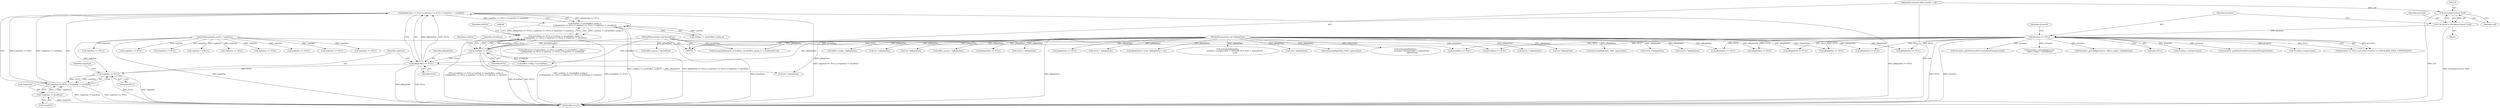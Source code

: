 digraph "0_Android_557bd7bfe6c4895faee09e46fc9b5304a956c8b7@API" {
"1000176" [label="(Call,pReplyData == NULL || replySize == NULL || *replySize != sizeof(int))"];
"1000177" [label="(Call,pReplyData == NULL)"];
"1000112" [label="(MethodParameterIn,void *pReplyData)"];
"1000168" [label="(Call,pCmdData == NULL)"];
"1000110" [label="(MethodParameterIn,void *pCmdData)"];
"1000123" [label="(Call,pContext == NULL)"];
"1000115" [label="(Call,* pContext = (VisualizerContext *)self)"];
"1000117" [label="(Call,(VisualizerContext *)self)"];
"1000107" [label="(MethodParameterIn,effect_handle_t self)"];
"1000180" [label="(Call,replySize == NULL || *replySize != sizeof(int))"];
"1000181" [label="(Call,replySize == NULL)"];
"1000111" [label="(MethodParameterIn,uint32_t *replySize)"];
"1000184" [label="(Call,*replySize != sizeof(int))"];
"1000171" [label="(Call,cmdSize != sizeof(effect_config_t)\n || pReplyData == NULL || replySize == NULL || *replySize != sizeof(int))"];
"1000167" [label="(Call,pCmdData == NULL || cmdSize != sizeof(effect_config_t)\n || pReplyData == NULL || replySize == NULL || *replySize != sizeof(int))"];
"1000223" [label="(Call,Visualizer_getConfig(pContext, (effect_config_t *)pReplyData))"];
"1000533" [label="(Call,(int32_t *)pReplyData)"];
"1000178" [label="(Identifier,pReplyData)"];
"1000167" [label="(Call,pCmdData == NULL || cmdSize != sizeof(effect_config_t)\n || pReplyData == NULL || replySize == NULL || *replySize != sizeof(int))"];
"1000125" [label="(Identifier,NULL)"];
"1000230" [label="(Call,Visualizer_reset(pContext))"];
"1000271" [label="(Call,(int *)pReplyData)"];
"1000119" [label="(Identifier,self)"];
"1000145" [label="(Call,replySize == NULL)"];
"1000236" [label="(Call,pReplyData == NULL)"];
"1000871" [label="(Call,memset(pReplyData, 0x80, captureSize))"];
"1000880" [label="(Call,pReplyData == NULL)"];
"1000323" [label="(Call,pCmdData == NULL)"];
"1000115" [label="(Call,* pContext = (VisualizerContext *)self)"];
"1000186" [label="(Identifier,replySize)"];
"1000341" [label="(Call,replySize == NULL)"];
"1000117" [label="(Call,(VisualizerContext *)self)"];
"1000123" [label="(Call,pContext == NULL)"];
"1000896" [label="(Call,replySize == NULL)"];
"1000183" [label="(Identifier,NULL)"];
"1000925" [label="(Call,Visualizer_getDeltaTimeMsFromUpdatedTime(pContext))"];
"1000884" [label="(Call,replySize == NULL)"];
"1001050" [label="(Call,(int32_t*)pReplyData)"];
"1000200" [label="(Call,(effect_config_t *) pCmdData)"];
"1000211" [label="(Call,replySize == NULL)"];
"1000560" [label="(Call,(int32_t *)pReplyData)"];
"1000540" [label="(Call,(effect_param_t *)pCmdData)"];
"1000187" [label="(Call,sizeof(int))"];
"1000182" [label="(Identifier,replySize)"];
"1000225" [label="(Call,(effect_config_t *)pReplyData)"];
"1000159" [label="(Call,(int *) pReplyData)"];
"1000279" [label="(Call,pReplyData == NULL)"];
"1000314" [label="(Call,(int *)pReplyData)"];
"1000113" [label="(Block,)"];
"1000185" [label="(Call,*replySize)"];
"1000168" [label="(Call,pCmdData == NULL)"];
"1000372" [label="(Call,(effect_param_t *)pReplyData)"];
"1000498" [label="(Call,pCmdData == NULL)"];
"1000515" [label="(Call,pReplyData == NULL)"];
"1000110" [label="(MethodParameterIn,void *pCmdData)"];
"1000361" [label="(Call,memcpy(pReplyData, pCmdData, sizeof(effect_param_t) + sizeof(uint32_t)))"];
"1000166" [label="(ControlStructure,if (pCmdData == NULL || cmdSize != sizeof(effect_config_t)\n || pReplyData == NULL || replySize == NULL || *replySize != sizeof(int)))"];
"1000698" [label="(Call,pReplyData == NULL)"];
"1000192" [label="(Identifier,EINVAL)"];
"1000240" [label="(Call,replySize == NULL)"];
"1000179" [label="(Identifier,NULL)"];
"1000181" [label="(Call,replySize == NULL)"];
"1000597" [label="(Call,(int32_t *)pReplyData)"];
"1000124" [label="(Identifier,pContext)"];
"1000337" [label="(Call,pReplyData == NULL)"];
"1000162" [label="(Call,Visualizer_init(pContext))"];
"1000170" [label="(Identifier,NULL)"];
"1000678" [label="(Call,(int32_t *)pReplyData)"];
"1000702" [label="(Call,replySize == NULL)"];
"1000841" [label="(Call,pReplyData = (char *)pReplyData + size)"];
"1000107" [label="(MethodParameterIn,effect_handle_t self)"];
"1000184" [label="(Call,*replySize != sizeof(int))"];
"1000831" [label="(Call,memcpy(pReplyData,\n                           pContext->mCaptureBuf + CAPTURE_BUF_SIZE + capturePoint,\n                           size))"];
"1000122" [label="(Call,pContext == NULL || pContext->mState == VISUALIZER_STATE_UNINITIALIZED)"];
"1000207" [label="(Call,pReplyData == NULL)"];
"1000180" [label="(Call,replySize == NULL || *replySize != sizeof(int))"];
"1000177" [label="(Call,pReplyData == NULL)"];
"1000844" [label="(Call,(char *)pReplyData)"];
"1000111" [label="(MethodParameterIn,uint32_t *replySize)"];
"1000116" [label="(Identifier,pContext)"];
"1000195" [label="(Call,(int *) pReplyData)"];
"1000723" [label="(Call,Visualizer_getDeltaTimeMsFromUpdatedTime(pContext))"];
"1000169" [label="(Identifier,pCmdData)"];
"1000176" [label="(Call,pReplyData == NULL || replySize == NULL || *replySize != sizeof(int))"];
"1000198" [label="(Call,Visualizer_setConfig(pContext,\n (effect_config_t *) pCmdData))"];
"1000519" [label="(Call,replySize == NULL)"];
"1000173" [label="(Identifier,cmdSize)"];
"1000283" [label="(Call,replySize == NULL)"];
"1000171" [label="(Call,cmdSize != sizeof(effect_config_t)\n || pReplyData == NULL || replySize == NULL || *replySize != sizeof(int))"];
"1000755" [label="(Call,memset(pReplyData, 0x80, captureSize))"];
"1000854" [label="(Call,memcpy(pReplyData,\n                       pContext->mCaptureBuf + capturePoint,\n                       captureSize))"];
"1000172" [label="(Call,cmdSize != sizeof(effect_config_t))"];
"1001120" [label="(MethodReturn,int)"];
"1000141" [label="(Call,pReplyData == NULL)"];
"1000112" [label="(MethodParameterIn,void *pReplyData)"];
"1000128" [label="(Identifier,pContext)"];
"1000176" -> "1000171"  [label="AST: "];
"1000176" -> "1000177"  [label="CFG: "];
"1000176" -> "1000180"  [label="CFG: "];
"1000177" -> "1000176"  [label="AST: "];
"1000180" -> "1000176"  [label="AST: "];
"1000171" -> "1000176"  [label="CFG: "];
"1000176" -> "1001120"  [label="DDG: replySize == NULL || *replySize != sizeof(int)"];
"1000176" -> "1001120"  [label="DDG: pReplyData == NULL"];
"1000176" -> "1000171"  [label="DDG: pReplyData == NULL"];
"1000176" -> "1000171"  [label="DDG: replySize == NULL || *replySize != sizeof(int)"];
"1000177" -> "1000176"  [label="DDG: pReplyData"];
"1000177" -> "1000176"  [label="DDG: NULL"];
"1000180" -> "1000176"  [label="DDG: replySize == NULL"];
"1000180" -> "1000176"  [label="DDG: *replySize != sizeof(int)"];
"1000177" -> "1000179"  [label="CFG: "];
"1000178" -> "1000177"  [label="AST: "];
"1000179" -> "1000177"  [label="AST: "];
"1000182" -> "1000177"  [label="CFG: "];
"1000177" -> "1001120"  [label="DDG: pReplyData"];
"1000177" -> "1001120"  [label="DDG: NULL"];
"1000112" -> "1000177"  [label="DDG: pReplyData"];
"1000168" -> "1000177"  [label="DDG: NULL"];
"1000177" -> "1000181"  [label="DDG: NULL"];
"1000177" -> "1000195"  [label="DDG: pReplyData"];
"1000112" -> "1000106"  [label="AST: "];
"1000112" -> "1001120"  [label="DDG: pReplyData"];
"1000112" -> "1000141"  [label="DDG: pReplyData"];
"1000112" -> "1000159"  [label="DDG: pReplyData"];
"1000112" -> "1000195"  [label="DDG: pReplyData"];
"1000112" -> "1000207"  [label="DDG: pReplyData"];
"1000112" -> "1000225"  [label="DDG: pReplyData"];
"1000112" -> "1000236"  [label="DDG: pReplyData"];
"1000112" -> "1000271"  [label="DDG: pReplyData"];
"1000112" -> "1000279"  [label="DDG: pReplyData"];
"1000112" -> "1000314"  [label="DDG: pReplyData"];
"1000112" -> "1000337"  [label="DDG: pReplyData"];
"1000112" -> "1000361"  [label="DDG: pReplyData"];
"1000112" -> "1000372"  [label="DDG: pReplyData"];
"1000112" -> "1000515"  [label="DDG: pReplyData"];
"1000112" -> "1000533"  [label="DDG: pReplyData"];
"1000112" -> "1000560"  [label="DDG: pReplyData"];
"1000112" -> "1000597"  [label="DDG: pReplyData"];
"1000112" -> "1000678"  [label="DDG: pReplyData"];
"1000112" -> "1000698"  [label="DDG: pReplyData"];
"1000112" -> "1000755"  [label="DDG: pReplyData"];
"1000112" -> "1000831"  [label="DDG: pReplyData"];
"1000112" -> "1000841"  [label="DDG: pReplyData"];
"1000112" -> "1000844"  [label="DDG: pReplyData"];
"1000112" -> "1000854"  [label="DDG: pReplyData"];
"1000112" -> "1000871"  [label="DDG: pReplyData"];
"1000112" -> "1000880"  [label="DDG: pReplyData"];
"1000112" -> "1001050"  [label="DDG: pReplyData"];
"1000168" -> "1000167"  [label="AST: "];
"1000168" -> "1000170"  [label="CFG: "];
"1000169" -> "1000168"  [label="AST: "];
"1000170" -> "1000168"  [label="AST: "];
"1000173" -> "1000168"  [label="CFG: "];
"1000167" -> "1000168"  [label="CFG: "];
"1000168" -> "1001120"  [label="DDG: pCmdData"];
"1000168" -> "1001120"  [label="DDG: NULL"];
"1000168" -> "1000167"  [label="DDG: pCmdData"];
"1000168" -> "1000167"  [label="DDG: NULL"];
"1000110" -> "1000168"  [label="DDG: pCmdData"];
"1000123" -> "1000168"  [label="DDG: NULL"];
"1000168" -> "1000200"  [label="DDG: pCmdData"];
"1000110" -> "1000106"  [label="AST: "];
"1000110" -> "1001120"  [label="DDG: pCmdData"];
"1000110" -> "1000200"  [label="DDG: pCmdData"];
"1000110" -> "1000323"  [label="DDG: pCmdData"];
"1000110" -> "1000361"  [label="DDG: pCmdData"];
"1000110" -> "1000498"  [label="DDG: pCmdData"];
"1000110" -> "1000540"  [label="DDG: pCmdData"];
"1000123" -> "1000122"  [label="AST: "];
"1000123" -> "1000125"  [label="CFG: "];
"1000124" -> "1000123"  [label="AST: "];
"1000125" -> "1000123"  [label="AST: "];
"1000128" -> "1000123"  [label="CFG: "];
"1000122" -> "1000123"  [label="CFG: "];
"1000123" -> "1001120"  [label="DDG: NULL"];
"1000123" -> "1001120"  [label="DDG: pContext"];
"1000123" -> "1000122"  [label="DDG: pContext"];
"1000123" -> "1000122"  [label="DDG: NULL"];
"1000115" -> "1000123"  [label="DDG: pContext"];
"1000123" -> "1000141"  [label="DDG: NULL"];
"1000123" -> "1000162"  [label="DDG: pContext"];
"1000123" -> "1000198"  [label="DDG: pContext"];
"1000123" -> "1000207"  [label="DDG: NULL"];
"1000123" -> "1000223"  [label="DDG: pContext"];
"1000123" -> "1000230"  [label="DDG: pContext"];
"1000123" -> "1000236"  [label="DDG: NULL"];
"1000123" -> "1000279"  [label="DDG: NULL"];
"1000123" -> "1000323"  [label="DDG: NULL"];
"1000123" -> "1000498"  [label="DDG: NULL"];
"1000123" -> "1000698"  [label="DDG: NULL"];
"1000123" -> "1000723"  [label="DDG: pContext"];
"1000123" -> "1000880"  [label="DDG: NULL"];
"1000123" -> "1000925"  [label="DDG: pContext"];
"1000115" -> "1000113"  [label="AST: "];
"1000115" -> "1000117"  [label="CFG: "];
"1000116" -> "1000115"  [label="AST: "];
"1000117" -> "1000115"  [label="AST: "];
"1000124" -> "1000115"  [label="CFG: "];
"1000115" -> "1001120"  [label="DDG: (VisualizerContext *)self"];
"1000117" -> "1000115"  [label="DDG: self"];
"1000117" -> "1000119"  [label="CFG: "];
"1000118" -> "1000117"  [label="AST: "];
"1000119" -> "1000117"  [label="AST: "];
"1000117" -> "1001120"  [label="DDG: self"];
"1000107" -> "1000117"  [label="DDG: self"];
"1000107" -> "1000106"  [label="AST: "];
"1000107" -> "1001120"  [label="DDG: self"];
"1000180" -> "1000181"  [label="CFG: "];
"1000180" -> "1000184"  [label="CFG: "];
"1000181" -> "1000180"  [label="AST: "];
"1000184" -> "1000180"  [label="AST: "];
"1000180" -> "1001120"  [label="DDG: *replySize != sizeof(int)"];
"1000180" -> "1001120"  [label="DDG: replySize == NULL"];
"1000181" -> "1000180"  [label="DDG: replySize"];
"1000181" -> "1000180"  [label="DDG: NULL"];
"1000184" -> "1000180"  [label="DDG: *replySize"];
"1000181" -> "1000183"  [label="CFG: "];
"1000182" -> "1000181"  [label="AST: "];
"1000183" -> "1000181"  [label="AST: "];
"1000186" -> "1000181"  [label="CFG: "];
"1000181" -> "1001120"  [label="DDG: replySize"];
"1000181" -> "1001120"  [label="DDG: NULL"];
"1000111" -> "1000181"  [label="DDG: replySize"];
"1000111" -> "1000106"  [label="AST: "];
"1000111" -> "1001120"  [label="DDG: replySize"];
"1000111" -> "1000145"  [label="DDG: replySize"];
"1000111" -> "1000211"  [label="DDG: replySize"];
"1000111" -> "1000240"  [label="DDG: replySize"];
"1000111" -> "1000283"  [label="DDG: replySize"];
"1000111" -> "1000341"  [label="DDG: replySize"];
"1000111" -> "1000519"  [label="DDG: replySize"];
"1000111" -> "1000702"  [label="DDG: replySize"];
"1000111" -> "1000884"  [label="DDG: replySize"];
"1000111" -> "1000896"  [label="DDG: replySize"];
"1000184" -> "1000187"  [label="CFG: "];
"1000185" -> "1000184"  [label="AST: "];
"1000187" -> "1000184"  [label="AST: "];
"1000184" -> "1001120"  [label="DDG: *replySize"];
"1000171" -> "1000167"  [label="AST: "];
"1000171" -> "1000172"  [label="CFG: "];
"1000172" -> "1000171"  [label="AST: "];
"1000167" -> "1000171"  [label="CFG: "];
"1000171" -> "1001120"  [label="DDG: cmdSize != sizeof(effect_config_t)"];
"1000171" -> "1001120"  [label="DDG: pReplyData == NULL || replySize == NULL || *replySize != sizeof(int)"];
"1000171" -> "1000167"  [label="DDG: cmdSize != sizeof(effect_config_t)"];
"1000171" -> "1000167"  [label="DDG: pReplyData == NULL || replySize == NULL || *replySize != sizeof(int)"];
"1000172" -> "1000171"  [label="DDG: cmdSize"];
"1000167" -> "1000166"  [label="AST: "];
"1000192" -> "1000167"  [label="CFG: "];
"1000196" -> "1000167"  [label="CFG: "];
"1000167" -> "1001120"  [label="DDG: pCmdData == NULL"];
"1000167" -> "1001120"  [label="DDG: pCmdData == NULL || cmdSize != sizeof(effect_config_t)\n || pReplyData == NULL || replySize == NULL || *replySize != sizeof(int)"];
"1000167" -> "1001120"  [label="DDG: cmdSize != sizeof(effect_config_t)\n || pReplyData == NULL || replySize == NULL || *replySize != sizeof(int)"];
}
